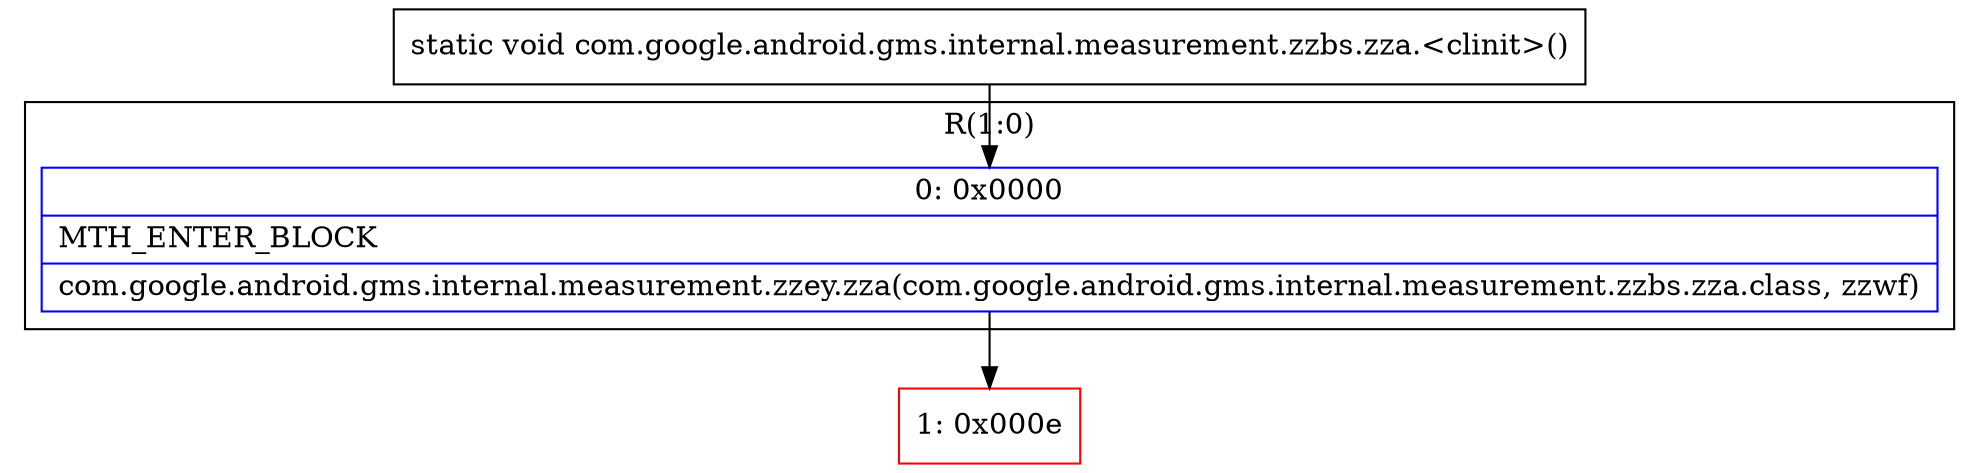 digraph "CFG forcom.google.android.gms.internal.measurement.zzbs.zza.\<clinit\>()V" {
subgraph cluster_Region_727739028 {
label = "R(1:0)";
node [shape=record,color=blue];
Node_0 [shape=record,label="{0\:\ 0x0000|MTH_ENTER_BLOCK\l|com.google.android.gms.internal.measurement.zzey.zza(com.google.android.gms.internal.measurement.zzbs.zza.class, zzwf)\l}"];
}
Node_1 [shape=record,color=red,label="{1\:\ 0x000e}"];
MethodNode[shape=record,label="{static void com.google.android.gms.internal.measurement.zzbs.zza.\<clinit\>() }"];
MethodNode -> Node_0;
Node_0 -> Node_1;
}

